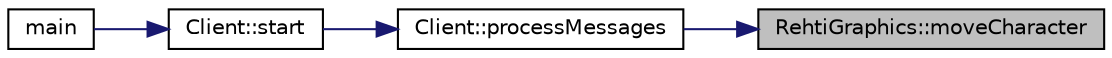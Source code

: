digraph "RehtiGraphics::moveCharacter"
{
 // LATEX_PDF_SIZE
  edge [fontname="Helvetica",fontsize="10",labelfontname="Helvetica",labelfontsize="10"];
  node [fontname="Helvetica",fontsize="10",shape=record];
  rankdir="RL";
  Node1 [label="RehtiGraphics::moveCharacter",height=0.2,width=0.4,color="black", fillcolor="grey75", style="filled", fontcolor="black",tooltip="Moves character to the given location in the given time. Automatically sets the running animation and..."];
  Node1 -> Node2 [dir="back",color="midnightblue",fontsize="10",style="solid",fontname="Helvetica"];
  Node2 [label="Client::processMessages",height=0.2,width=0.4,color="black", fillcolor="white", style="filled",URL="$classClient.html#afebeedfe876105645a3937b4ee2058df",tooltip="Processes messages from the server."];
  Node2 -> Node3 [dir="back",color="midnightblue",fontsize="10",style="solid",fontname="Helvetica"];
  Node3 [label="Client::start",height=0.2,width=0.4,color="black", fillcolor="white", style="filled",URL="$classClient.html#a742373e08a80d993d2651b6fff76f5b9",tooltip="Starts the client."];
  Node3 -> Node4 [dir="back",color="midnightblue",fontsize="10",style="solid",fontname="Helvetica"];
  Node4 [label="main",height=0.2,width=0.4,color="black", fillcolor="white", style="filled",URL="$client_2src_2Main_8cpp.html#a0ddf1224851353fc92bfbff6f499fa97",tooltip=" "];
}
